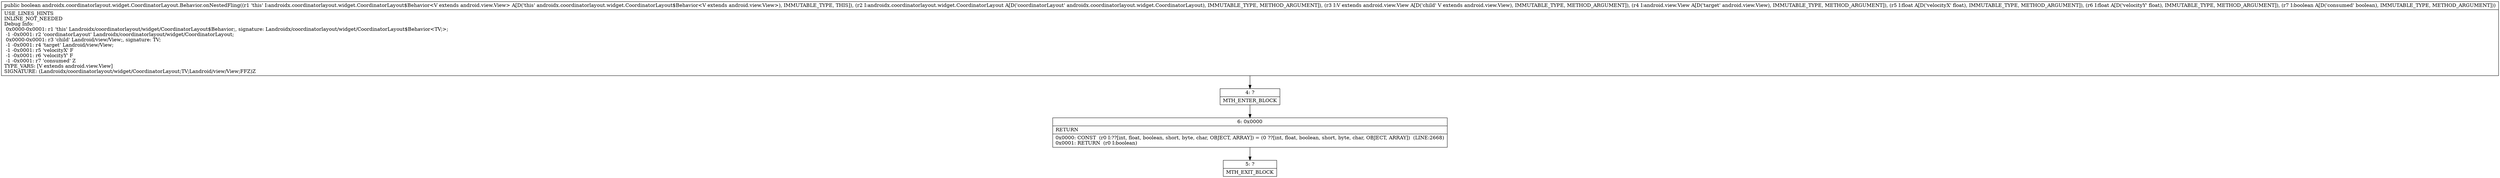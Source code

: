digraph "CFG forandroidx.coordinatorlayout.widget.CoordinatorLayout.Behavior.onNestedFling(Landroidx\/coordinatorlayout\/widget\/CoordinatorLayout;Landroid\/view\/View;Landroid\/view\/View;FFZ)Z" {
Node_4 [shape=record,label="{4\:\ ?|MTH_ENTER_BLOCK\l}"];
Node_6 [shape=record,label="{6\:\ 0x0000|RETURN\l|0x0000: CONST  (r0 I:??[int, float, boolean, short, byte, char, OBJECT, ARRAY]) = (0 ??[int, float, boolean, short, byte, char, OBJECT, ARRAY])  (LINE:2668)\l0x0001: RETURN  (r0 I:boolean) \l}"];
Node_5 [shape=record,label="{5\:\ ?|MTH_EXIT_BLOCK\l}"];
MethodNode[shape=record,label="{public boolean androidx.coordinatorlayout.widget.CoordinatorLayout.Behavior.onNestedFling((r1 'this' I:androidx.coordinatorlayout.widget.CoordinatorLayout$Behavior\<V extends android.view.View\> A[D('this' androidx.coordinatorlayout.widget.CoordinatorLayout$Behavior\<V extends android.view.View\>), IMMUTABLE_TYPE, THIS]), (r2 I:androidx.coordinatorlayout.widget.CoordinatorLayout A[D('coordinatorLayout' androidx.coordinatorlayout.widget.CoordinatorLayout), IMMUTABLE_TYPE, METHOD_ARGUMENT]), (r3 I:V extends android.view.View A[D('child' V extends android.view.View), IMMUTABLE_TYPE, METHOD_ARGUMENT]), (r4 I:android.view.View A[D('target' android.view.View), IMMUTABLE_TYPE, METHOD_ARGUMENT]), (r5 I:float A[D('velocityX' float), IMMUTABLE_TYPE, METHOD_ARGUMENT]), (r6 I:float A[D('velocityY' float), IMMUTABLE_TYPE, METHOD_ARGUMENT]), (r7 I:boolean A[D('consumed' boolean), IMMUTABLE_TYPE, METHOD_ARGUMENT]))  | USE_LINES_HINTS\lINLINE_NOT_NEEDED\lDebug Info:\l  0x0000\-0x0001: r1 'this' Landroidx\/coordinatorlayout\/widget\/CoordinatorLayout$Behavior;, signature: Landroidx\/coordinatorlayout\/widget\/CoordinatorLayout$Behavior\<TV;\>;\l  \-1 \-0x0001: r2 'coordinatorLayout' Landroidx\/coordinatorlayout\/widget\/CoordinatorLayout;\l  0x0000\-0x0001: r3 'child' Landroid\/view\/View;, signature: TV;\l  \-1 \-0x0001: r4 'target' Landroid\/view\/View;\l  \-1 \-0x0001: r5 'velocityX' F\l  \-1 \-0x0001: r6 'velocityY' F\l  \-1 \-0x0001: r7 'consumed' Z\lTYPE_VARS: [V extends android.view.View]\lSIGNATURE: (Landroidx\/coordinatorlayout\/widget\/CoordinatorLayout;TV;Landroid\/view\/View;FFZ)Z\l}"];
MethodNode -> Node_4;Node_4 -> Node_6;
Node_6 -> Node_5;
}

